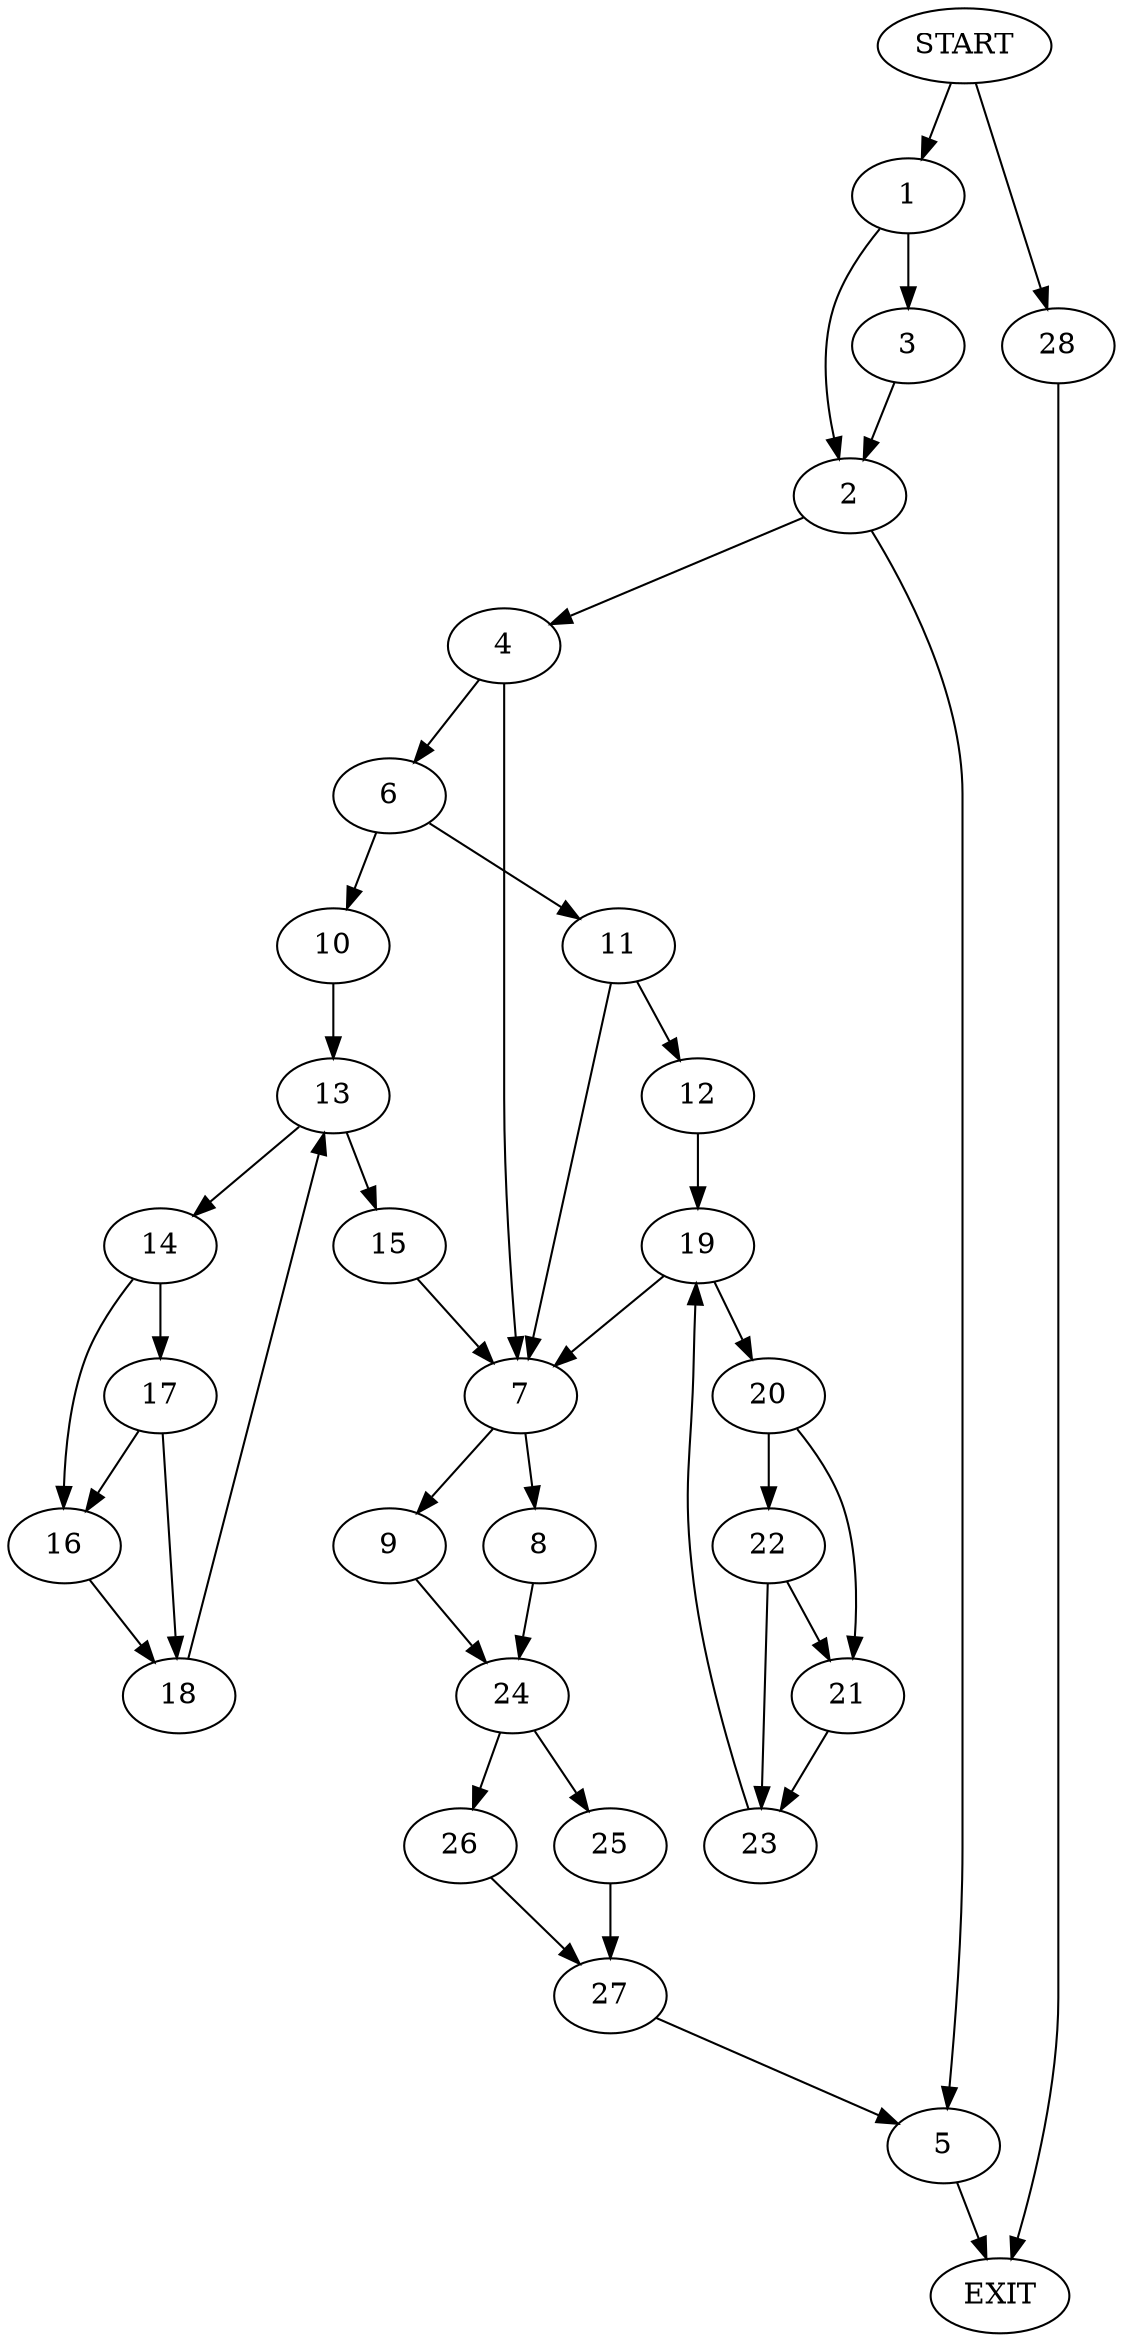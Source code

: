 digraph {
0 [label="START"]
29 [label="EXIT"]
0 -> 1
1 -> 2
1 -> 3
3 -> 2
2 -> 4
2 -> 5
5 -> 29
4 -> 6
4 -> 7
7 -> 8
7 -> 9
6 -> 10
6 -> 11
11 -> 7
11 -> 12
10 -> 13
13 -> 14
13 -> 15
15 -> 7
14 -> 16
14 -> 17
17 -> 16
17 -> 18
16 -> 18
18 -> 13
12 -> 19
19 -> 20
19 -> 7
20 -> 21
20 -> 22
22 -> 21
22 -> 23
21 -> 23
23 -> 19
8 -> 24
9 -> 24
24 -> 25
24 -> 26
26 -> 27
25 -> 27
27 -> 5
0 -> 28
28 -> 29
}
